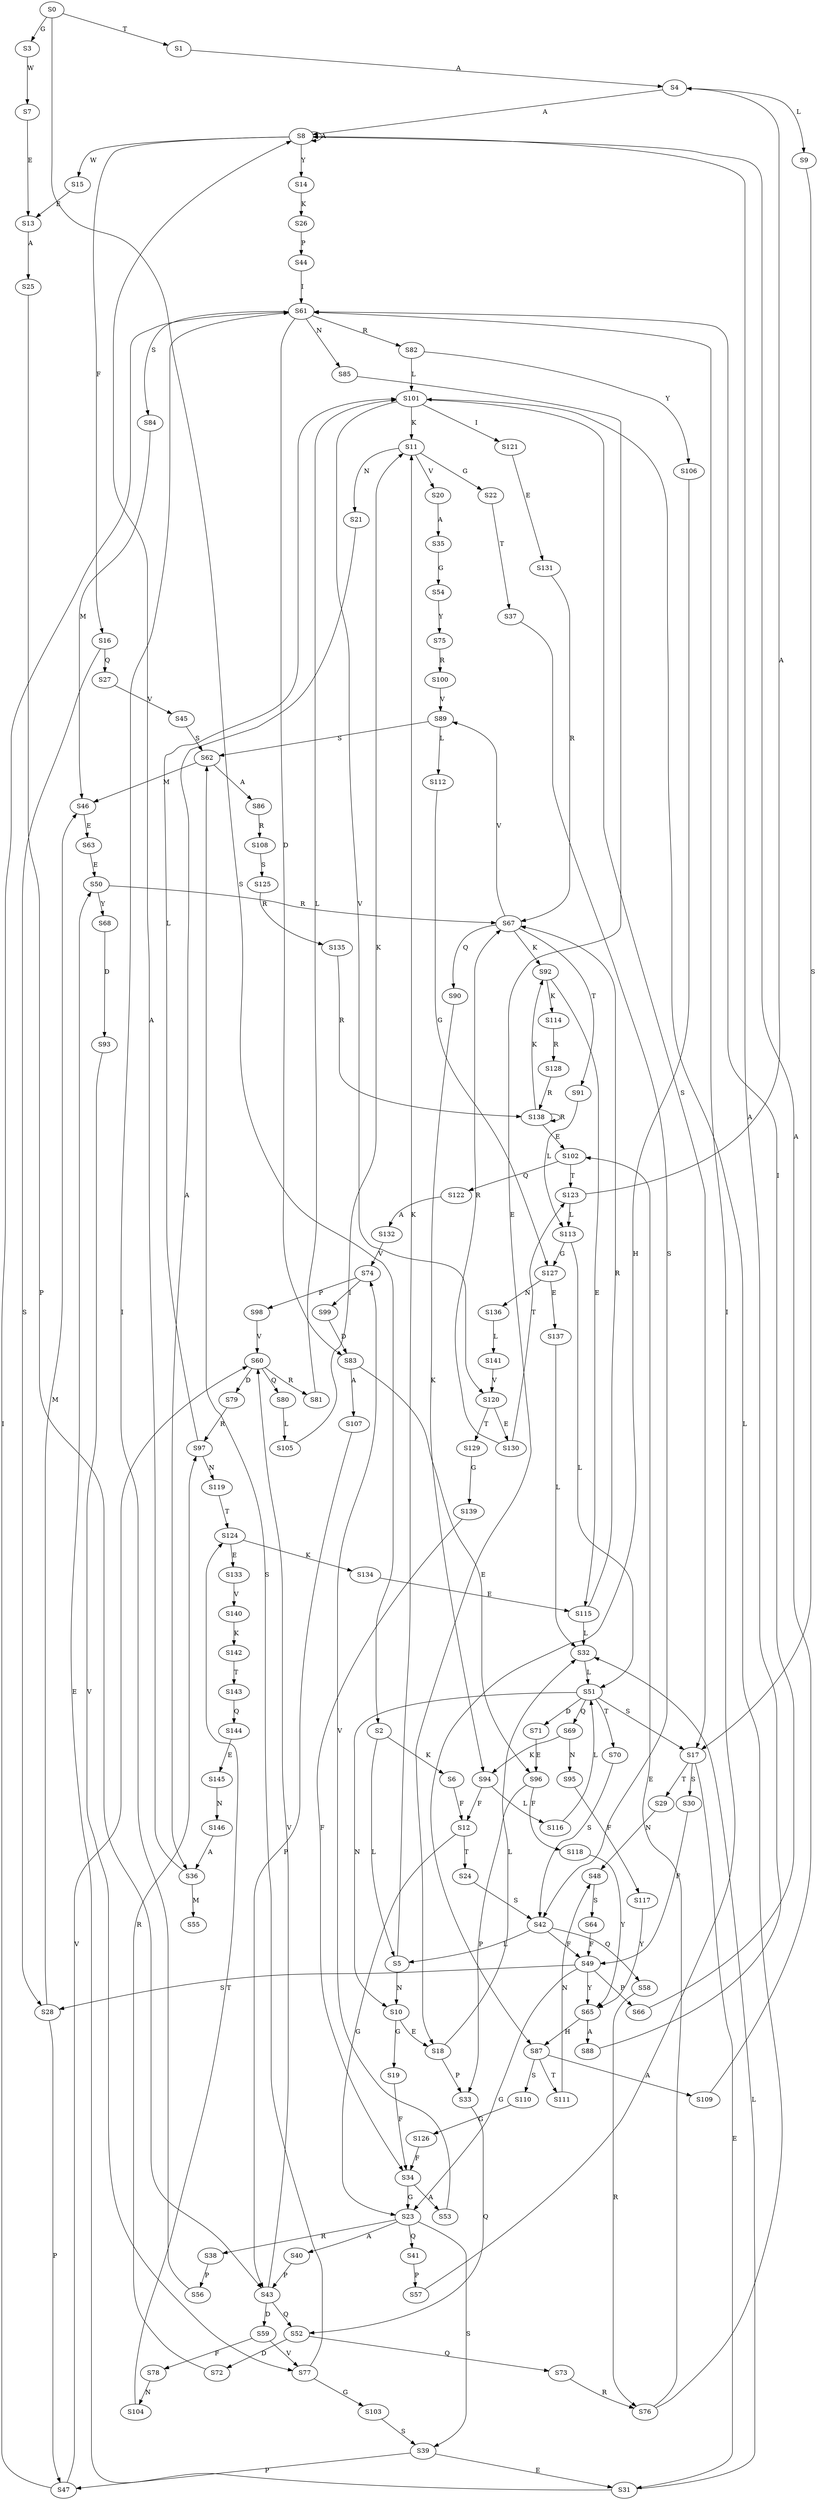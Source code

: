 strict digraph  {
	S0 -> S1 [ label = T ];
	S0 -> S2 [ label = S ];
	S0 -> S3 [ label = G ];
	S1 -> S4 [ label = A ];
	S2 -> S5 [ label = L ];
	S2 -> S6 [ label = K ];
	S3 -> S7 [ label = W ];
	S4 -> S8 [ label = A ];
	S4 -> S9 [ label = L ];
	S5 -> S10 [ label = N ];
	S5 -> S11 [ label = K ];
	S6 -> S12 [ label = F ];
	S7 -> S13 [ label = E ];
	S8 -> S14 [ label = Y ];
	S8 -> S15 [ label = W ];
	S8 -> S16 [ label = F ];
	S8 -> S8 [ label = A ];
	S9 -> S17 [ label = S ];
	S10 -> S18 [ label = E ];
	S10 -> S19 [ label = G ];
	S11 -> S20 [ label = V ];
	S11 -> S21 [ label = N ];
	S11 -> S22 [ label = G ];
	S12 -> S23 [ label = G ];
	S12 -> S24 [ label = T ];
	S13 -> S25 [ label = A ];
	S14 -> S26 [ label = K ];
	S15 -> S13 [ label = E ];
	S16 -> S27 [ label = Q ];
	S16 -> S28 [ label = S ];
	S17 -> S29 [ label = T ];
	S17 -> S30 [ label = S ];
	S17 -> S31 [ label = E ];
	S18 -> S32 [ label = L ];
	S18 -> S33 [ label = P ];
	S19 -> S34 [ label = F ];
	S20 -> S35 [ label = A ];
	S21 -> S36 [ label = A ];
	S22 -> S37 [ label = T ];
	S23 -> S38 [ label = R ];
	S23 -> S39 [ label = S ];
	S23 -> S40 [ label = A ];
	S23 -> S41 [ label = Q ];
	S24 -> S42 [ label = S ];
	S25 -> S43 [ label = P ];
	S26 -> S44 [ label = P ];
	S27 -> S45 [ label = V ];
	S28 -> S46 [ label = M ];
	S28 -> S47 [ label = P ];
	S29 -> S48 [ label = N ];
	S30 -> S49 [ label = F ];
	S31 -> S50 [ label = E ];
	S31 -> S32 [ label = L ];
	S32 -> S51 [ label = L ];
	S33 -> S52 [ label = Q ];
	S34 -> S23 [ label = G ];
	S34 -> S53 [ label = A ];
	S35 -> S54 [ label = G ];
	S36 -> S55 [ label = M ];
	S36 -> S8 [ label = A ];
	S37 -> S42 [ label = S ];
	S38 -> S56 [ label = P ];
	S39 -> S31 [ label = E ];
	S39 -> S47 [ label = P ];
	S40 -> S43 [ label = P ];
	S41 -> S57 [ label = P ];
	S42 -> S49 [ label = F ];
	S42 -> S58 [ label = Q ];
	S42 -> S5 [ label = L ];
	S43 -> S59 [ label = D ];
	S43 -> S60 [ label = V ];
	S43 -> S52 [ label = Q ];
	S44 -> S61 [ label = I ];
	S45 -> S62 [ label = S ];
	S46 -> S63 [ label = E ];
	S47 -> S60 [ label = V ];
	S47 -> S61 [ label = I ];
	S48 -> S64 [ label = S ];
	S49 -> S28 [ label = S ];
	S49 -> S65 [ label = Y ];
	S49 -> S23 [ label = G ];
	S49 -> S66 [ label = P ];
	S50 -> S67 [ label = R ];
	S50 -> S68 [ label = Y ];
	S51 -> S17 [ label = S ];
	S51 -> S69 [ label = Q ];
	S51 -> S70 [ label = T ];
	S51 -> S10 [ label = N ];
	S51 -> S71 [ label = D ];
	S52 -> S72 [ label = D ];
	S52 -> S73 [ label = Q ];
	S53 -> S74 [ label = V ];
	S54 -> S75 [ label = Y ];
	S56 -> S61 [ label = I ];
	S57 -> S61 [ label = I ];
	S58 -> S76 [ label = R ];
	S59 -> S77 [ label = V ];
	S59 -> S78 [ label = F ];
	S60 -> S79 [ label = D ];
	S60 -> S80 [ label = Q ];
	S60 -> S81 [ label = R ];
	S61 -> S82 [ label = R ];
	S61 -> S83 [ label = D ];
	S61 -> S84 [ label = S ];
	S61 -> S85 [ label = N ];
	S62 -> S86 [ label = A ];
	S62 -> S46 [ label = M ];
	S63 -> S50 [ label = E ];
	S64 -> S49 [ label = F ];
	S65 -> S87 [ label = H ];
	S65 -> S88 [ label = A ];
	S66 -> S61 [ label = I ];
	S67 -> S89 [ label = V ];
	S67 -> S90 [ label = Q ];
	S67 -> S91 [ label = T ];
	S67 -> S92 [ label = K ];
	S68 -> S93 [ label = D ];
	S69 -> S94 [ label = K ];
	S69 -> S95 [ label = N ];
	S70 -> S42 [ label = S ];
	S71 -> S96 [ label = E ];
	S72 -> S97 [ label = R ];
	S73 -> S76 [ label = R ];
	S74 -> S98 [ label = P ];
	S74 -> S99 [ label = I ];
	S75 -> S100 [ label = R ];
	S76 -> S101 [ label = L ];
	S76 -> S102 [ label = E ];
	S77 -> S103 [ label = G ];
	S77 -> S62 [ label = S ];
	S78 -> S104 [ label = N ];
	S79 -> S97 [ label = R ];
	S80 -> S105 [ label = L ];
	S81 -> S101 [ label = L ];
	S82 -> S101 [ label = L ];
	S82 -> S106 [ label = Y ];
	S83 -> S96 [ label = E ];
	S83 -> S107 [ label = A ];
	S84 -> S46 [ label = M ];
	S85 -> S18 [ label = E ];
	S86 -> S108 [ label = R ];
	S87 -> S109 [ label = A ];
	S87 -> S110 [ label = S ];
	S87 -> S111 [ label = T ];
	S88 -> S8 [ label = A ];
	S89 -> S112 [ label = L ];
	S89 -> S62 [ label = S ];
	S90 -> S94 [ label = K ];
	S91 -> S113 [ label = L ];
	S92 -> S114 [ label = K ];
	S92 -> S115 [ label = E ];
	S93 -> S77 [ label = V ];
	S94 -> S116 [ label = L ];
	S94 -> S12 [ label = F ];
	S95 -> S117 [ label = F ];
	S96 -> S33 [ label = P ];
	S96 -> S118 [ label = F ];
	S97 -> S101 [ label = L ];
	S97 -> S119 [ label = N ];
	S98 -> S60 [ label = V ];
	S99 -> S83 [ label = D ];
	S100 -> S89 [ label = V ];
	S101 -> S17 [ label = S ];
	S101 -> S120 [ label = V ];
	S101 -> S11 [ label = K ];
	S101 -> S121 [ label = I ];
	S102 -> S122 [ label = Q ];
	S102 -> S123 [ label = T ];
	S103 -> S39 [ label = S ];
	S104 -> S124 [ label = T ];
	S105 -> S11 [ label = K ];
	S106 -> S87 [ label = H ];
	S107 -> S43 [ label = P ];
	S108 -> S125 [ label = S ];
	S109 -> S8 [ label = A ];
	S110 -> S126 [ label = G ];
	S111 -> S48 [ label = N ];
	S112 -> S127 [ label = G ];
	S113 -> S51 [ label = L ];
	S113 -> S127 [ label = G ];
	S114 -> S128 [ label = R ];
	S115 -> S32 [ label = L ];
	S115 -> S67 [ label = R ];
	S116 -> S51 [ label = L ];
	S117 -> S65 [ label = Y ];
	S118 -> S65 [ label = Y ];
	S119 -> S124 [ label = T ];
	S120 -> S129 [ label = T ];
	S120 -> S130 [ label = E ];
	S121 -> S131 [ label = E ];
	S122 -> S132 [ label = A ];
	S123 -> S4 [ label = A ];
	S123 -> S113 [ label = L ];
	S124 -> S133 [ label = E ];
	S124 -> S134 [ label = K ];
	S125 -> S135 [ label = R ];
	S126 -> S34 [ label = F ];
	S127 -> S136 [ label = N ];
	S127 -> S137 [ label = E ];
	S128 -> S138 [ label = R ];
	S129 -> S139 [ label = G ];
	S130 -> S67 [ label = R ];
	S130 -> S123 [ label = T ];
	S131 -> S67 [ label = R ];
	S132 -> S74 [ label = V ];
	S133 -> S140 [ label = V ];
	S134 -> S115 [ label = E ];
	S135 -> S138 [ label = R ];
	S136 -> S141 [ label = L ];
	S137 -> S32 [ label = L ];
	S138 -> S102 [ label = E ];
	S138 -> S92 [ label = K ];
	S138 -> S138 [ label = R ];
	S139 -> S34 [ label = F ];
	S140 -> S142 [ label = K ];
	S141 -> S120 [ label = V ];
	S142 -> S143 [ label = T ];
	S143 -> S144 [ label = Q ];
	S144 -> S145 [ label = E ];
	S145 -> S146 [ label = N ];
	S146 -> S36 [ label = A ];
}
